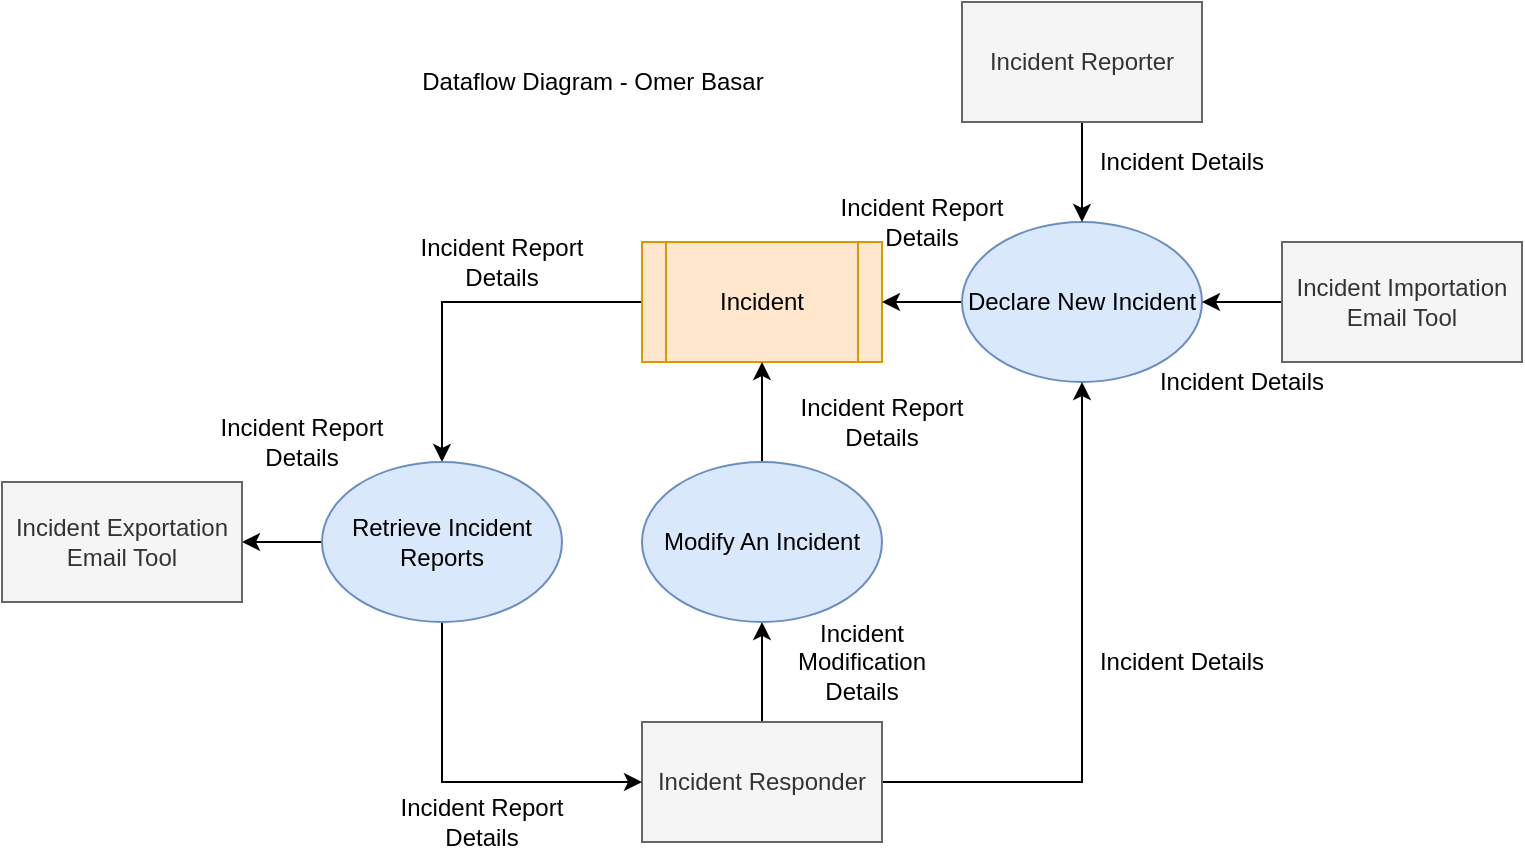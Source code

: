 <mxfile version="13.9.9" type="device" pages="3"><diagram id="w8s6vB4osdug_RKCE8Gm" name="Dataflow Diagram"><mxGraphModel dx="946" dy="586" grid="1" gridSize="10" guides="1" tooltips="1" connect="1" arrows="1" fold="1" page="1" pageScale="1" pageWidth="850" pageHeight="1100" math="0" shadow="0"><root><mxCell id="0"/><mxCell id="1" parent="0"/><mxCell id="LpWjmZ7aWaYfTm92_AmL-15" style="edgeStyle=orthogonalEdgeStyle;rounded=0;orthogonalLoop=1;jettySize=auto;html=1;exitX=0;exitY=0.5;exitDx=0;exitDy=0;entryX=0.5;entryY=0;entryDx=0;entryDy=0;" parent="1" source="LpWjmZ7aWaYfTm92_AmL-1" target="LpWjmZ7aWaYfTm92_AmL-14" edge="1"><mxGeometry relative="1" as="geometry"/></mxCell><mxCell id="LpWjmZ7aWaYfTm92_AmL-1" value="Incident" style="shape=process;whiteSpace=wrap;html=1;backgroundOutline=1;fillColor=#ffe6cc;strokeColor=#d79b00;" parent="1" vertex="1"><mxGeometry x="360" y="210" width="120" height="60" as="geometry"/></mxCell><mxCell id="LpWjmZ7aWaYfTm92_AmL-8" style="edgeStyle=orthogonalEdgeStyle;rounded=0;orthogonalLoop=1;jettySize=auto;html=1;exitX=0;exitY=0.5;exitDx=0;exitDy=0;entryX=1;entryY=0.5;entryDx=0;entryDy=0;" parent="1" source="LpWjmZ7aWaYfTm92_AmL-3" target="LpWjmZ7aWaYfTm92_AmL-1" edge="1"><mxGeometry relative="1" as="geometry"/></mxCell><mxCell id="LpWjmZ7aWaYfTm92_AmL-3" value="Declare New Incident" style="ellipse;whiteSpace=wrap;html=1;fillColor=#dae8fc;strokeColor=#6c8ebf;" parent="1" vertex="1"><mxGeometry x="520" y="200" width="120" height="80" as="geometry"/></mxCell><mxCell id="LpWjmZ7aWaYfTm92_AmL-11" style="edgeStyle=orthogonalEdgeStyle;rounded=0;orthogonalLoop=1;jettySize=auto;html=1;exitX=0.5;exitY=1;exitDx=0;exitDy=0;entryX=0.5;entryY=0;entryDx=0;entryDy=0;" parent="1" source="LpWjmZ7aWaYfTm92_AmL-4" target="LpWjmZ7aWaYfTm92_AmL-3" edge="1"><mxGeometry relative="1" as="geometry"/></mxCell><mxCell id="LpWjmZ7aWaYfTm92_AmL-4" value="Incident Reporter" style="rounded=0;whiteSpace=wrap;html=1;fillColor=#f5f5f5;strokeColor=#666666;fontColor=#333333;" parent="1" vertex="1"><mxGeometry x="520" y="90" width="120" height="60" as="geometry"/></mxCell><mxCell id="LpWjmZ7aWaYfTm92_AmL-7" style="edgeStyle=orthogonalEdgeStyle;rounded=0;orthogonalLoop=1;jettySize=auto;html=1;exitX=1;exitY=0.5;exitDx=0;exitDy=0;entryX=0.5;entryY=1;entryDx=0;entryDy=0;" parent="1" source="LpWjmZ7aWaYfTm92_AmL-5" target="LpWjmZ7aWaYfTm92_AmL-3" edge="1"><mxGeometry relative="1" as="geometry"/></mxCell><mxCell id="LpWjmZ7aWaYfTm92_AmL-9" style="edgeStyle=orthogonalEdgeStyle;rounded=0;orthogonalLoop=1;jettySize=auto;html=1;exitX=0.5;exitY=0;exitDx=0;exitDy=0;entryX=0.5;entryY=1;entryDx=0;entryDy=0;" parent="1" source="LpWjmZ7aWaYfTm92_AmL-5" target="LpWjmZ7aWaYfTm92_AmL-6" edge="1"><mxGeometry relative="1" as="geometry"/></mxCell><mxCell id="LpWjmZ7aWaYfTm92_AmL-5" value="Incident Responder" style="rounded=0;whiteSpace=wrap;html=1;fillColor=#f5f5f5;strokeColor=#666666;fontColor=#333333;" parent="1" vertex="1"><mxGeometry x="360" y="450" width="120" height="60" as="geometry"/></mxCell><mxCell id="LpWjmZ7aWaYfTm92_AmL-10" style="edgeStyle=orthogonalEdgeStyle;rounded=0;orthogonalLoop=1;jettySize=auto;html=1;exitX=0.5;exitY=0;exitDx=0;exitDy=0;entryX=0.5;entryY=1;entryDx=0;entryDy=0;" parent="1" source="LpWjmZ7aWaYfTm92_AmL-6" target="LpWjmZ7aWaYfTm92_AmL-1" edge="1"><mxGeometry relative="1" as="geometry"/></mxCell><mxCell id="LpWjmZ7aWaYfTm92_AmL-6" value="Modify An Incident" style="ellipse;whiteSpace=wrap;html=1;fillColor=#dae8fc;strokeColor=#6c8ebf;" parent="1" vertex="1"><mxGeometry x="360" y="320" width="120" height="80" as="geometry"/></mxCell><mxCell id="LpWjmZ7aWaYfTm92_AmL-13" style="edgeStyle=orthogonalEdgeStyle;rounded=0;orthogonalLoop=1;jettySize=auto;html=1;exitX=0;exitY=0.5;exitDx=0;exitDy=0;entryX=1;entryY=0.5;entryDx=0;entryDy=0;" parent="1" source="LpWjmZ7aWaYfTm92_AmL-12" target="LpWjmZ7aWaYfTm92_AmL-3" edge="1"><mxGeometry relative="1" as="geometry"/></mxCell><mxCell id="LpWjmZ7aWaYfTm92_AmL-12" value="Incident Importation Email Tool" style="rounded=0;whiteSpace=wrap;html=1;fillColor=#f5f5f5;strokeColor=#666666;fontColor=#333333;" parent="1" vertex="1"><mxGeometry x="680" y="210" width="120" height="60" as="geometry"/></mxCell><mxCell id="LpWjmZ7aWaYfTm92_AmL-16" style="edgeStyle=orthogonalEdgeStyle;rounded=0;orthogonalLoop=1;jettySize=auto;html=1;exitX=0.5;exitY=1;exitDx=0;exitDy=0;entryX=0;entryY=0.5;entryDx=0;entryDy=0;" parent="1" source="LpWjmZ7aWaYfTm92_AmL-14" target="LpWjmZ7aWaYfTm92_AmL-5" edge="1"><mxGeometry relative="1" as="geometry"/></mxCell><mxCell id="LpWjmZ7aWaYfTm92_AmL-19" style="edgeStyle=orthogonalEdgeStyle;rounded=0;orthogonalLoop=1;jettySize=auto;html=1;exitX=0;exitY=0.5;exitDx=0;exitDy=0;entryX=1;entryY=0.5;entryDx=0;entryDy=0;" parent="1" source="LpWjmZ7aWaYfTm92_AmL-14" target="LpWjmZ7aWaYfTm92_AmL-18" edge="1"><mxGeometry relative="1" as="geometry"/></mxCell><mxCell id="LpWjmZ7aWaYfTm92_AmL-14" value="Retrieve Incident Reports" style="ellipse;whiteSpace=wrap;html=1;fillColor=#dae8fc;strokeColor=#6c8ebf;" parent="1" vertex="1"><mxGeometry x="200" y="320" width="120" height="80" as="geometry"/></mxCell><mxCell id="LpWjmZ7aWaYfTm92_AmL-18" value="Incident Exportation Email Tool" style="rounded=0;whiteSpace=wrap;html=1;fillColor=#f5f5f5;strokeColor=#666666;fontColor=#333333;" parent="1" vertex="1"><mxGeometry x="40" y="330" width="120" height="60" as="geometry"/></mxCell><mxCell id="LpWjmZ7aWaYfTm92_AmL-20" value="Dataflow Diagram - Omer Basar" style="text;html=1;align=center;verticalAlign=middle;resizable=0;points=[];autosize=1;" parent="1" vertex="1"><mxGeometry x="240" y="120" width="190" height="20" as="geometry"/></mxCell><mxCell id="pBLoJUr5MMWAZR2dKdu1-1" value="Incident Report Details" style="text;html=1;strokeColor=none;fillColor=none;align=center;verticalAlign=middle;whiteSpace=wrap;rounded=0;" parent="1" vertex="1"><mxGeometry x="240" y="210" width="100" height="20" as="geometry"/></mxCell><mxCell id="pBLoJUr5MMWAZR2dKdu1-2" value="Incident Report Details" style="text;html=1;strokeColor=none;fillColor=none;align=center;verticalAlign=middle;whiteSpace=wrap;rounded=0;" parent="1" vertex="1"><mxGeometry x="230" y="490" width="100" height="20" as="geometry"/></mxCell><mxCell id="pBLoJUr5MMWAZR2dKdu1-3" value="Incident Modification Details" style="text;html=1;strokeColor=none;fillColor=none;align=center;verticalAlign=middle;whiteSpace=wrap;rounded=0;" parent="1" vertex="1"><mxGeometry x="420" y="410" width="100" height="20" as="geometry"/></mxCell><mxCell id="pBLoJUr5MMWAZR2dKdu1-4" value="Incident Report Details" style="text;html=1;strokeColor=none;fillColor=none;align=center;verticalAlign=middle;whiteSpace=wrap;rounded=0;" parent="1" vertex="1"><mxGeometry x="430" y="290" width="100" height="20" as="geometry"/></mxCell><mxCell id="pBLoJUr5MMWAZR2dKdu1-5" value="Incident Details" style="text;html=1;strokeColor=none;fillColor=none;align=center;verticalAlign=middle;whiteSpace=wrap;rounded=0;" parent="1" vertex="1"><mxGeometry x="580" y="410" width="100" height="20" as="geometry"/></mxCell><mxCell id="pBLoJUr5MMWAZR2dKdu1-6" value="Incident Details" style="text;html=1;strokeColor=none;fillColor=none;align=center;verticalAlign=middle;whiteSpace=wrap;rounded=0;" parent="1" vertex="1"><mxGeometry x="580" y="160" width="100" height="20" as="geometry"/></mxCell><mxCell id="pBLoJUr5MMWAZR2dKdu1-7" value="Incident Report Details" style="text;html=1;strokeColor=none;fillColor=none;align=center;verticalAlign=middle;whiteSpace=wrap;rounded=0;" parent="1" vertex="1"><mxGeometry x="140" y="300" width="100" height="20" as="geometry"/></mxCell><mxCell id="pBLoJUr5MMWAZR2dKdu1-8" value="Incident Details" style="text;html=1;strokeColor=none;fillColor=none;align=center;verticalAlign=middle;whiteSpace=wrap;rounded=0;" parent="1" vertex="1"><mxGeometry x="610" y="270" width="100" height="20" as="geometry"/></mxCell><mxCell id="pBLoJUr5MMWAZR2dKdu1-9" value="Incident Report Details" style="text;html=1;strokeColor=none;fillColor=none;align=center;verticalAlign=middle;whiteSpace=wrap;rounded=0;" parent="1" vertex="1"><mxGeometry x="450" y="190" width="100" height="20" as="geometry"/></mxCell></root></mxGraphModel></diagram><diagram id="GVCf48SHcKUnTM9chTsd" name="Entity Relationship"><mxGraphModel dx="946" dy="586" grid="1" gridSize="10" guides="1" tooltips="1" connect="1" arrows="1" fold="1" page="1" pageScale="1" pageWidth="850" pageHeight="1100" math="0" shadow="0"><root><mxCell id="-6J9lj2SUZjN_WLsk92V-0"/><mxCell id="-6J9lj2SUZjN_WLsk92V-1" parent="-6J9lj2SUZjN_WLsk92V-0"/><mxCell id="cK4xYIhJ5e0cjPhZrc1--0" value="Incident" style="swimlane;childLayout=stackLayout;horizontal=1;startSize=30;horizontalStack=0;rounded=1;fontSize=14;fontStyle=0;strokeWidth=2;resizeParent=0;resizeLast=1;shadow=0;dashed=0;align=center;" parent="-6J9lj2SUZjN_WLsk92V-1" vertex="1"><mxGeometry x="320" y="120" width="200" height="160" as="geometry"/></mxCell><mxCell id="cK4xYIhJ5e0cjPhZrc1--1" value="+ PK:  incident_id&#10;+ type&#10;+ date&#10;+ state&#10;" style="align=left;strokeColor=none;fillColor=none;spacingLeft=4;fontSize=12;verticalAlign=top;resizable=0;rotatable=0;part=1;" parent="cK4xYIhJ5e0cjPhZrc1--0" vertex="1"><mxGeometry y="30" width="200" height="130" as="geometry"/></mxCell><mxCell id="Aj_qxhqporPTNFR1HxVm-6" style="edgeStyle=orthogonalEdgeStyle;curved=1;rounded=0;orthogonalLoop=1;jettySize=auto;html=1;exitX=0.5;exitY=0;exitDx=0;exitDy=0;entryX=1;entryY=0.5;entryDx=0;entryDy=0;startArrow=ERzeroToMany;startFill=1;endArrow=ERmandOne;endFill=0;" parent="-6J9lj2SUZjN_WLsk92V-1" source="cK4xYIhJ5e0cjPhZrc1--2" target="cK4xYIhJ5e0cjPhZrc1--1" edge="1"><mxGeometry relative="1" as="geometry"/></mxCell><mxCell id="cK4xYIhJ5e0cjPhZrc1--2" value="Comment" style="swimlane;childLayout=stackLayout;horizontal=1;startSize=30;horizontalStack=0;rounded=1;fontSize=14;fontStyle=0;strokeWidth=2;resizeParent=0;resizeLast=1;shadow=0;dashed=0;align=center;" parent="-6J9lj2SUZjN_WLsk92V-1" vertex="1"><mxGeometry x="560" y="340" width="160" height="120" as="geometry"/></mxCell><mxCell id="cK4xYIhJ5e0cjPhZrc1--3" value="+ PK: comment_id&#10;+ PK: incident_id&#10;+ commenter_name&#10;+ content&#10;+ time" style="align=left;strokeColor=none;fillColor=none;spacingLeft=4;fontSize=12;verticalAlign=top;resizable=0;rotatable=0;part=1;" parent="cK4xYIhJ5e0cjPhZrc1--2" vertex="1"><mxGeometry y="30" width="160" height="90" as="geometry"/></mxCell><mxCell id="euO5J2GYi4HArTVaXyCF-0" value="Person" style="swimlane;childLayout=stackLayout;horizontal=1;startSize=30;horizontalStack=0;rounded=1;fontSize=14;fontStyle=0;strokeWidth=2;resizeParent=0;resizeLast=1;shadow=0;dashed=0;align=center;" parent="-6J9lj2SUZjN_WLsk92V-1" vertex="1"><mxGeometry x="340" y="500" width="160" height="120" as="geometry"/></mxCell><mxCell id="euO5J2GYi4HArTVaXyCF-1" value="+ PK: person_email&#10;+ first_name&#10;+ last_name&#10;+ job_title" style="align=left;strokeColor=none;fillColor=none;spacingLeft=4;fontSize=12;verticalAlign=top;resizable=0;rotatable=0;part=1;" parent="euO5J2GYi4HArTVaXyCF-0" vertex="1"><mxGeometry y="30" width="160" height="90" as="geometry"/></mxCell><mxCell id="euO5J2GYi4HArTVaXyCF-8" value="ERD - Omer Basar" style="text;html=1;align=center;verticalAlign=middle;resizable=0;points=[];autosize=1;" parent="-6J9lj2SUZjN_WLsk92V-1" vertex="1"><mxGeometry x="360" y="80" width="120" height="20" as="geometry"/></mxCell><mxCell id="Aj_qxhqporPTNFR1HxVm-5" style="edgeStyle=orthogonalEdgeStyle;curved=1;rounded=0;orthogonalLoop=1;jettySize=auto;html=1;exitX=0.5;exitY=0;exitDx=0;exitDy=0;entryX=0.5;entryY=1;entryDx=0;entryDy=0;startArrow=ERzeroToMany;startFill=1;endArrow=ERmandOne;endFill=0;" parent="-6J9lj2SUZjN_WLsk92V-1" source="AMmrqH76527IIuANTgTr-2" target="cK4xYIhJ5e0cjPhZrc1--1" edge="1"><mxGeometry relative="1" as="geometry"/></mxCell><mxCell id="AMmrqH76527IIuANTgTr-2" value="Incident_Person" style="swimlane;childLayout=stackLayout;horizontal=1;startSize=30;horizontalStack=0;rounded=1;fontSize=14;fontStyle=0;strokeWidth=2;resizeParent=0;resizeLast=1;shadow=0;dashed=0;align=center;" parent="-6J9lj2SUZjN_WLsk92V-1" vertex="1"><mxGeometry x="340" y="340" width="160" height="120" as="geometry"/></mxCell><mxCell id="AMmrqH76527IIuANTgTr-3" value="+ PK: person_email&#10;+ PK: incident_id&#10;+ association_comment" style="align=left;strokeColor=none;fillColor=none;spacingLeft=4;fontSize=12;verticalAlign=top;resizable=0;rotatable=0;part=1;" parent="AMmrqH76527IIuANTgTr-2" vertex="1"><mxGeometry y="30" width="160" height="90" as="geometry"/></mxCell><mxCell id="AMmrqH76527IIuANTgTr-8" style="edgeStyle=orthogonalEdgeStyle;curved=1;rounded=0;orthogonalLoop=1;jettySize=auto;html=1;exitX=0.5;exitY=0;exitDx=0;exitDy=0;entryX=0;entryY=0.5;entryDx=0;entryDy=0;startArrow=ERzeroToMany;startFill=1;endArrow=ERmandOne;endFill=0;" parent="-6J9lj2SUZjN_WLsk92V-1" source="AMmrqH76527IIuANTgTr-4" target="cK4xYIhJ5e0cjPhZrc1--1" edge="1"><mxGeometry relative="1" as="geometry"/></mxCell><mxCell id="AMmrqH76527IIuANTgTr-4" value="Incident_IP" style="swimlane;childLayout=stackLayout;horizontal=1;startSize=30;horizontalStack=0;rounded=1;fontSize=14;fontStyle=0;strokeWidth=2;resizeParent=0;resizeLast=1;shadow=0;dashed=0;align=center;" parent="-6J9lj2SUZjN_WLsk92V-1" vertex="1"><mxGeometry x="120" y="340" width="160" height="120" as="geometry"/></mxCell><mxCell id="AMmrqH76527IIuANTgTr-5" value="+ PK: ip_address&#10;+ PK: incident_id&#10;+ association_comment" style="align=left;strokeColor=none;fillColor=none;spacingLeft=4;fontSize=12;verticalAlign=top;resizable=0;rotatable=0;part=1;" parent="AMmrqH76527IIuANTgTr-4" vertex="1"><mxGeometry y="30" width="160" height="90" as="geometry"/></mxCell><mxCell id="AMmrqH76527IIuANTgTr-7" style="edgeStyle=orthogonalEdgeStyle;curved=1;rounded=0;orthogonalLoop=1;jettySize=auto;html=1;exitX=0.5;exitY=1;exitDx=0;exitDy=0;entryX=0.5;entryY=0;entryDx=0;entryDy=0;startArrow=ERzeroToMany;startFill=1;endArrow=ERmandOne;endFill=0;" parent="-6J9lj2SUZjN_WLsk92V-1" source="AMmrqH76527IIuANTgTr-3" target="euO5J2GYi4HArTVaXyCF-0" edge="1"><mxGeometry relative="1" as="geometry"/></mxCell></root></mxGraphModel></diagram><diagram id="WpfMDD4MPKAvpAE3dREK" name="Schema"><mxGraphModel dx="946" dy="586" grid="1" gridSize="10" guides="1" tooltips="1" connect="1" arrows="1" fold="1" page="1" pageScale="1" pageWidth="850" pageHeight="1100" math="0" shadow="0"><root><mxCell id="wn-qyTt6s5302VDeg4if-0"/><mxCell id="wn-qyTt6s5302VDeg4if-1" parent="wn-qyTt6s5302VDeg4if-0"/><mxCell id="wn-qyTt6s5302VDeg4if-2" value="INCIDENT(incident_id, type, date, state)" style="text;html=1;strokeColor=none;fillColor=none;align=center;verticalAlign=middle;whiteSpace=wrap;rounded=0;" parent="wn-qyTt6s5302VDeg4if-1" vertex="1"><mxGeometry x="90" y="220" width="480" height="20" as="geometry"/></mxCell><mxCell id="bP9f23G0JL1ZlAw9hfVv-0" value="COMMENT(comment_id, incident_ip, commenter_name, content, time)" style="text;html=1;strokeColor=none;fillColor=none;align=center;verticalAlign=middle;whiteSpace=wrap;rounded=0;" parent="wn-qyTt6s5302VDeg4if-1" vertex="1"><mxGeometry x="210" y="300" width="400" height="20" as="geometry"/></mxCell><mxCell id="CoVpaT9y4mE3wm3uyJat-0" value="PERSON(person_email, first_name, last_name, job_title)" style="text;html=1;strokeColor=none;fillColor=none;align=center;verticalAlign=middle;whiteSpace=wrap;rounded=0;" parent="wn-qyTt6s5302VDeg4if-1" vertex="1"><mxGeometry x="210" y="460" width="330" height="20" as="geometry"/></mxCell><mxCell id="tykFOZ3MaiEpk6xp_ExC-0" value="" style="endArrow=classic;startArrow=classic;html=1;" parent="wn-qyTt6s5302VDeg4if-1" edge="1"><mxGeometry width="50" height="50" relative="1" as="geometry"><mxPoint x="280" y="220" as="sourcePoint"/><mxPoint x="340" y="220" as="targetPoint"/></mxGeometry></mxCell><mxCell id="tykFOZ3MaiEpk6xp_ExC-1" value="" style="endArrow=classic;startArrow=classic;html=1;" parent="wn-qyTt6s5302VDeg4if-1" edge="1"><mxGeometry width="50" height="50" relative="1" as="geometry"><mxPoint x="290" y="300" as="sourcePoint"/><mxPoint x="350" y="300" as="targetPoint"/></mxGeometry></mxCell><mxCell id="tykFOZ3MaiEpk6xp_ExC-2" value="" style="endArrow=classic;startArrow=classic;html=1;" parent="wn-qyTt6s5302VDeg4if-1" edge="1"><mxGeometry width="50" height="50" relative="1" as="geometry"><mxPoint x="280" y="460" as="sourcePoint"/><mxPoint x="350" y="460" as="targetPoint"/></mxGeometry></mxCell><mxCell id="tykFOZ3MaiEpk6xp_ExC-5" value="Schema - Omer Basar" style="text;html=1;strokeColor=none;fillColor=none;align=center;verticalAlign=middle;whiteSpace=wrap;rounded=0;" parent="wn-qyTt6s5302VDeg4if-1" vertex="1"><mxGeometry x="305" y="160" width="140" height="20" as="geometry"/></mxCell><mxCell id="EOALECLmc5UH0q_mexRp-0" value="INCIDENT_PERSON(incident_id, personal_email, association_comment)" style="text;html=1;strokeColor=none;fillColor=none;align=center;verticalAlign=middle;whiteSpace=wrap;rounded=0;" parent="wn-qyTt6s5302VDeg4if-1" vertex="1"><mxGeometry x="210" y="380" width="410" height="20" as="geometry"/></mxCell><mxCell id="Gg3JCkYgS7W1KiybkVeK-0" value="INCIDENT_IP(incident_id, ip_address, association_comment)" style="text;html=1;strokeColor=none;fillColor=none;align=center;verticalAlign=middle;whiteSpace=wrap;rounded=0;" parent="wn-qyTt6s5302VDeg4if-1" vertex="1"><mxGeometry x="210" y="540" width="360" height="20" as="geometry"/></mxCell><mxCell id="WjnnU_Qj_9tHC5rKYSUU-0" value="" style="endArrow=classic;startArrow=classic;html=1;" parent="wn-qyTt6s5302VDeg4if-1" edge="1"><mxGeometry width="50" height="50" relative="1" as="geometry"><mxPoint x="300" y="540" as="sourcePoint"/><mxPoint x="360" y="540" as="targetPoint"/></mxGeometry></mxCell><mxCell id="WjnnU_Qj_9tHC5rKYSUU-1" value="" style="endArrow=classic;startArrow=classic;html=1;" parent="wn-qyTt6s5302VDeg4if-1" edge="1"><mxGeometry width="50" height="50" relative="1" as="geometry"><mxPoint x="365" y="540" as="sourcePoint"/><mxPoint x="425" y="540" as="targetPoint"/></mxGeometry></mxCell><mxCell id="WjnnU_Qj_9tHC5rKYSUU-2" value="" style="endArrow=classic;startArrow=classic;html=1;" parent="wn-qyTt6s5302VDeg4if-1" edge="1"><mxGeometry width="50" height="50" relative="1" as="geometry"><mxPoint x="420" y="380" as="sourcePoint"/><mxPoint x="480" y="380" as="targetPoint"/></mxGeometry></mxCell><mxCell id="WjnnU_Qj_9tHC5rKYSUU-3" value="" style="endArrow=classic;startArrow=classic;html=1;" parent="wn-qyTt6s5302VDeg4if-1" edge="1"><mxGeometry width="50" height="50" relative="1" as="geometry"><mxPoint x="345" y="380" as="sourcePoint"/><mxPoint x="415" y="380" as="targetPoint"/></mxGeometry></mxCell><mxCell id="yXePYTXkTmkCu-2f91SA-0" value="" style="endArrow=classic;html=1;dashed=1;entryX=0.303;entryY=1.2;entryDx=0;entryDy=0;entryPerimeter=0;exitX=0.551;exitY=0.95;exitDx=0;exitDy=0;exitPerimeter=0;" parent="wn-qyTt6s5302VDeg4if-1" source="EOALECLmc5UH0q_mexRp-0" target="CoVpaT9y4mE3wm3uyJat-0" edge="1"><mxGeometry width="50" height="50" relative="1" as="geometry"><mxPoint x="370" y="400" as="sourcePoint"/><mxPoint x="370" y="430" as="targetPoint"/><Array as="points"><mxPoint x="436" y="440"/><mxPoint x="540" y="440"/><mxPoint x="540" y="510"/><mxPoint x="310" y="510"/></Array></mxGeometry></mxCell><mxCell id="yXePYTXkTmkCu-2f91SA-2" value="" style="endArrow=classic;html=1;dashed=1;entryX=0.417;entryY=1;entryDx=0;entryDy=0;exitX=0.333;exitY=1.1;exitDx=0;exitDy=0;exitPerimeter=0;entryPerimeter=0;" parent="wn-qyTt6s5302VDeg4if-1" source="Gg3JCkYgS7W1KiybkVeK-0" target="wn-qyTt6s5302VDeg4if-2" edge="1"><mxGeometry width="50" height="50" relative="1" as="geometry"><mxPoint x="330" y="620" as="sourcePoint"/><mxPoint x="380" y="570" as="targetPoint"/><Array as="points"><mxPoint x="330" y="590"/><mxPoint x="160" y="590"/><mxPoint x="160" y="260"/><mxPoint x="290" y="260"/></Array></mxGeometry></mxCell><mxCell id="hVFIGi1qhrPjnCVtlaiH-0" value="" style="endArrow=classic;html=1;dashed=1;exitX=0.368;exitY=1.2;exitDx=0;exitDy=0;exitPerimeter=0;" parent="wn-qyTt6s5302VDeg4if-1" source="EOALECLmc5UH0q_mexRp-0" edge="1"><mxGeometry width="50" height="50" relative="1" as="geometry"><mxPoint x="300" y="300" as="sourcePoint"/><mxPoint x="303" y="240" as="targetPoint"/><Array as="points"><mxPoint x="361" y="420"/><mxPoint x="200" y="420"/><mxPoint x="200" y="290"/><mxPoint x="303" y="290"/></Array></mxGeometry></mxCell><mxCell id="hVFIGi1qhrPjnCVtlaiH-1" value="" style="endArrow=classic;startArrow=classic;html=1;" parent="wn-qyTt6s5302VDeg4if-1" edge="1"><mxGeometry width="50" height="50" relative="1" as="geometry"><mxPoint x="360" y="300" as="sourcePoint"/><mxPoint x="420" y="300" as="targetPoint"/></mxGeometry></mxCell><mxCell id="hVFIGi1qhrPjnCVtlaiH-2" value="" style="endArrow=classic;html=1;dashed=1;entryX=0.5;entryY=1;entryDx=0;entryDy=0;exitX=0.433;exitY=1.15;exitDx=0;exitDy=0;exitPerimeter=0;" parent="wn-qyTt6s5302VDeg4if-1" source="bP9f23G0JL1ZlAw9hfVv-0" target="wn-qyTt6s5302VDeg4if-2" edge="1"><mxGeometry width="50" height="50" relative="1" as="geometry"><mxPoint x="330" y="370" as="sourcePoint"/><mxPoint x="380" y="320" as="targetPoint"/><Array as="points"><mxPoint x="383" y="340"/><mxPoint x="630" y="340"/><mxPoint x="630" y="280"/><mxPoint x="329" y="280"/></Array></mxGeometry></mxCell></root></mxGraphModel></diagram></mxfile>